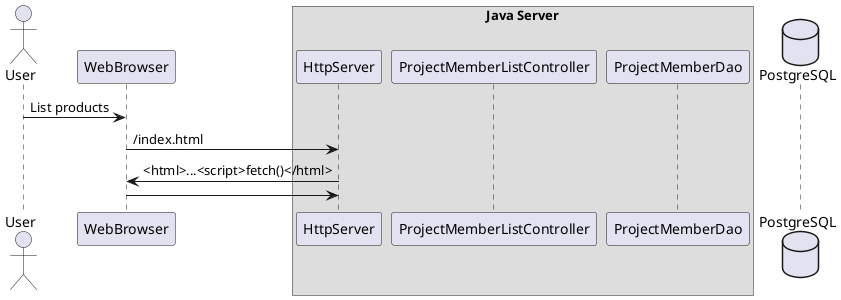 @startuml

actor User
participant WebBrowser

box Java Server
    participant HttpServer
    participant ProjectMemberListController
    participant ProjectMemberDao
end box

database PostgreSQL

User -> WebBrowser: List products
WebBrowser -> HttpServer: /index.html
WebBrowser <- HttpServer: <html>...<script>fetch()</html>
WebBrowser -> HttpServer

@enduml